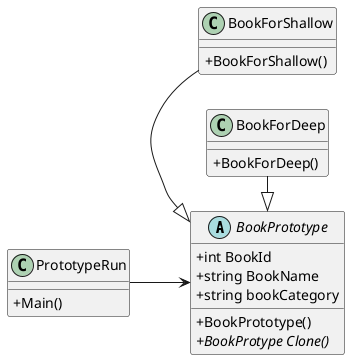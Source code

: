 @startuml scenario_uml
skinparam classAttributeIconSize 0
left to right direction

abstract class BookPrototype{
    +int BookId
    +string BookName
    +string bookCategory
    +BookPrototype()
    {abstract}+BookProtype Clone()
}

class BookForDeep{
    +BookForDeep()
}

class BookForShallow{
    +BookForShallow()
}

class PrototypeRun{
    +Main()
}

PrototypeRun --> BookPrototype
BookForShallow -|> BookPrototype
BookForDeep -|> BookPrototype

@enduml